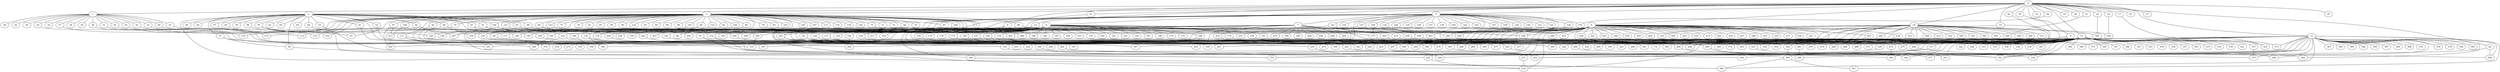 
graph graphname {
    0 -- 1
0 -- 2
0 -- 3
0 -- 4
0 -- 5
0 -- 6
0 -- 7
0 -- 8
0 -- 9
0 -- 10
0 -- 11
0 -- 12
0 -- 13
0 -- 14
0 -- 15
0 -- 16
0 -- 17
0 -- 18
0 -- 19
0 -- 20
0 -- 21
0 -- 22
0 -- 23
0 -- 24
0 -- 25
0 -- 26
0 -- 27
0 -- 28
0 -- 29
1 -- 32
1 -- 34
1 -- 35
1 -- 36
1 -- 37
1 -- 38
1 -- 33
1 -- 40
1 -- 41
1 -- 42
1 -- 39
1 -- 44
1 -- 45
1 -- 43
1 -- 30
1 -- 31
2 -- 46
2 -- 47
2 -- 48
2 -- 49
2 -- 50
2 -- 51
2 -- 52
2 -- 53
2 -- 54
2 -- 55
2 -- 56
2 -- 57
2 -- 58
2 -- 59
2 -- 60
2 -- 61
2 -- 62
2 -- 63
2 -- 64
2 -- 65
2 -- 66
2 -- 67
2 -- 68
2 -- 264
2 -- 109
2 -- 386
3 -- 69
3 -- 70
3 -- 71
3 -- 72
3 -- 73
3 -- 74
3 -- 75
3 -- 76
3 -- 77
3 -- 78
3 -- 79
3 -- 80
3 -- 81
3 -- 82
3 -- 83
3 -- 84
3 -- 85
3 -- 86
3 -- 87
3 -- 88
3 -- 89
3 -- 90
3 -- 91
3 -- 92
3 -- 93
3 -- 94
3 -- 95
3 -- 96
3 -- 97
3 -- 98
3 -- 99
3 -- 100
3 -- 101
3 -- 102
3 -- 103
3 -- 104
3 -- 105
3 -- 106
3 -- 107
3 -- 108
3 -- 109
3 -- 110
3 -- 111
3 -- 112
3 -- 113
3 -- 114
3 -- 115
3 -- 116
3 -- 117
3 -- 118
3 -- 119
3 -- 120
3 -- 121
3 -- 122
3 -- 123
3 -- 124
3 -- 291
4 -- 125
4 -- 162
4 -- 216
4 -- 117
4 -- 88
5 -- 128
5 -- 130
5 -- 131
5 -- 132
5 -- 133
5 -- 134
5 -- 129
5 -- 136
5 -- 137
5 -- 138
5 -- 139
5 -- 140
5 -- 141
5 -- 142
5 -- 143
5 -- 144
5 -- 145
5 -- 146
5 -- 147
5 -- 148
5 -- 149
5 -- 150
5 -- 151
5 -- 152
5 -- 153
5 -- 135
5 -- 126
5 -- 127
5 -- 203
6 -- 154
6 -- 155
6 -- 156
6 -- 157
6 -- 158
6 -- 159
6 -- 160
6 -- 161
6 -- 162
6 -- 163
6 -- 164
6 -- 165
6 -- 166
6 -- 167
6 -- 168
6 -- 169
6 -- 170
6 -- 171
6 -- 172
6 -- 173
6 -- 174
6 -- 175
6 -- 176
6 -- 177
6 -- 178
6 -- 179
6 -- 180
6 -- 181
6 -- 182
6 -- 183
6 -- 184
6 -- 185
6 -- 186
6 -- 187
6 -- 188
6 -- 189
6 -- 190
6 -- 191
6 -- 192
6 -- 193
6 -- 194
7 -- 195
7 -- 196
7 -- 197
7 -- 198
7 -- 199
7 -- 200
7 -- 201
7 -- 202
7 -- 203
7 -- 204
7 -- 205
7 -- 206
7 -- 207
7 -- 208
7 -- 209
7 -- 210
7 -- 211
7 -- 212
7 -- 213
7 -- 214
7 -- 215
7 -- 216
8 -- 256
8 -- 258
8 -- 259
8 -- 260
8 -- 261
8 -- 262
8 -- 257
8 -- 264
8 -- 265
8 -- 266
8 -- 267
8 -- 263
8 -- 217
8 -- 218
8 -- 219
8 -- 220
8 -- 221
8 -- 222
8 -- 223
8 -- 224
8 -- 225
8 -- 226
8 -- 227
8 -- 228
8 -- 229
8 -- 230
8 -- 231
8 -- 232
8 -- 233
8 -- 234
8 -- 235
8 -- 236
8 -- 237
8 -- 238
8 -- 239
8 -- 240
8 -- 241
8 -- 242
8 -- 243
8 -- 244
8 -- 245
8 -- 246
8 -- 247
8 -- 248
8 -- 249
8 -- 250
8 -- 251
8 -- 252
8 -- 253
8 -- 254
8 -- 255
9 -- 268
9 -- 269
9 -- 270
9 -- 271
9 -- 272
9 -- 273
9 -- 274
9 -- 275
9 -- 276
9 -- 277
9 -- 278
9 -- 279
9 -- 280
9 -- 281
9 -- 282
9 -- 283
9 -- 284
9 -- 285
9 -- 286
9 -- 287
10 -- 288
10 -- 289
10 -- 290
10 -- 291
10 -- 292
10 -- 293
10 -- 294
10 -- 295
10 -- 296
10 -- 297
10 -- 298
10 -- 299
10 -- 300
10 -- 301
10 -- 302
10 -- 303
10 -- 304
10 -- 305
10 -- 306
10 -- 307
10 -- 308
10 -- 309
10 -- 310
10 -- 311
10 -- 312
10 -- 313
10 -- 314
11 -- 315
11 -- 316
11 -- 317
11 -- 318
11 -- 319
11 -- 320
11 -- 321
11 -- 322
11 -- 323
11 -- 324
11 -- 325
11 -- 326
11 -- 327
11 -- 328
11 -- 329
11 -- 330
11 -- 331
11 -- 332
11 -- 333
11 -- 334
11 -- 335
11 -- 336
11 -- 337
11 -- 338
11 -- 339
11 -- 340
11 -- 341
11 -- 342
11 -- 343
11 -- 344
11 -- 345
11 -- 346
11 -- 347
11 -- 348
11 -- 349
11 -- 350
11 -- 351
11 -- 352
11 -- 353
11 -- 354
11 -- 355
11 -- 356
11 -- 357
11 -- 358
11 -- 359
11 -- 360
11 -- 361
11 -- 362
11 -- 363
11 -- 364
12 -- 384
12 -- 386
12 -- 387
12 -- 388
12 -- 389
12 -- 390
12 -- 385
12 -- 392
12 -- 393
12 -- 394
12 -- 395
12 -- 396
12 -- 397
12 -- 398
12 -- 399
12 -- 391
12 -- 365
12 -- 366
12 -- 367
12 -- 368
12 -- 369
12 -- 370
12 -- 371
12 -- 372
12 -- 373
12 -- 374
12 -- 375
12 -- 376
12 -- 377
12 -- 378
12 -- 379
12 -- 380
12 -- 381
12 -- 382
12 -- 383
12 -- 74
13 -- 194
13 -- 48
13 -- 211
14 -- 304
15 -- 234
15 -- 256
17 -- 325
18 -- 285
21 -- 260
22 -- 306
23 -- 211
24 -- 352
24 -- 366
26 -- 296
28 -- 153
31 -- 273
33 -- 145
34 -- 115
37 -- 110
39 -- 379
40 -- 258
41 -- 211
43 -- 207
44 -- 270
45 -- 319
47 -- 115
48 -- 331
49 -- 380
49 -- 138
50 -- 112
51 -- 184
51 -- 293
52 -- 287
53 -- 352
54 -- 106
55 -- 126
55 -- 171
55 -- 102
55 -- 91
56 -- 119
57 -- 320
57 -- 58
58 -- 374
60 -- 398
61 -- 290
63 -- 305
63 -- 242
63 -- 204
67 -- 212
67 -- 145
68 -- 132
68 -- 250
69 -- 374
69 -- 154
69 -- 175
70 -- 236
73 -- 166
76 -- 384
76 -- 396
78 -- 261
80 -- 144
82 -- 358
83 -- 267
84 -- 364
86 -- 234
86 -- 251
87 -- 245
87 -- 145
92 -- 393
92 -- 284
95 -- 266
97 -- 213
97 -- 329
99 -- 299
99 -- 190
100 -- 213
101 -- 106
101 -- 130
104 -- 267
108 -- 245
109 -- 156
109 -- 158
111 -- 191
111 -- 369
111 -- 379
114 -- 175
117 -- 269
121 -- 186
122 -- 207
123 -- 300
124 -- 324
124 -- 285
127 -- 166
127 -- 256
130 -- 380
130 -- 349
130 -- 197
132 -- 365
132 -- 381
134 -- 195
135 -- 310
136 -- 327
141 -- 249
141 -- 211
144 -- 151
145 -- 359
146 -- 259
148 -- 177
151 -- 225
152 -- 379
157 -- 257
158 -- 307
159 -- 229
162 -- 290
164 -- 294
164 -- 277
164 -- 323
164 -- 291
169 -- 386
171 -- 361
173 -- 223
177 -- 217
178 -- 199
178 -- 350
179 -- 248
180 -- 384
181 -- 372
185 -- 187
185 -- 289
186 -- 320
188 -- 264
188 -- 297
190 -- 358
192 -- 226
195 -- 236
195 -- 390
201 -- 323
202 -- 375
203 -- 340
204 -- 253
204 -- 232
205 -- 296
210 -- 287
210 -- 277
212 -- 279
212 -- 320
213 -- 329
215 -- 288
216 -- 274
220 -- 381
220 -- 230
220 -- 393
221 -- 283
225 -- 234
231 -- 234
236 -- 326
239 -- 285
240 -- 373
242 -- 244
243 -- 334
245 -- 297
245 -- 264
247 -- 269
248 -- 366
250 -- 367
252 -- 369
264 -- 360
269 -- 388
272 -- 360
275 -- 332
281 -- 398
282 -- 394
285 -- 343
285 -- 342
291 -- 346
292 -- 323
298 -- 354
299 -- 326
300 -- 331
306 -- 371
312 -- 381
313 -- 362
317 -- 384
327 -- 352
330 -- 374
337 -- 375
362 -- 365
365 -- 391
365 -- 386
367 -- 377

}
